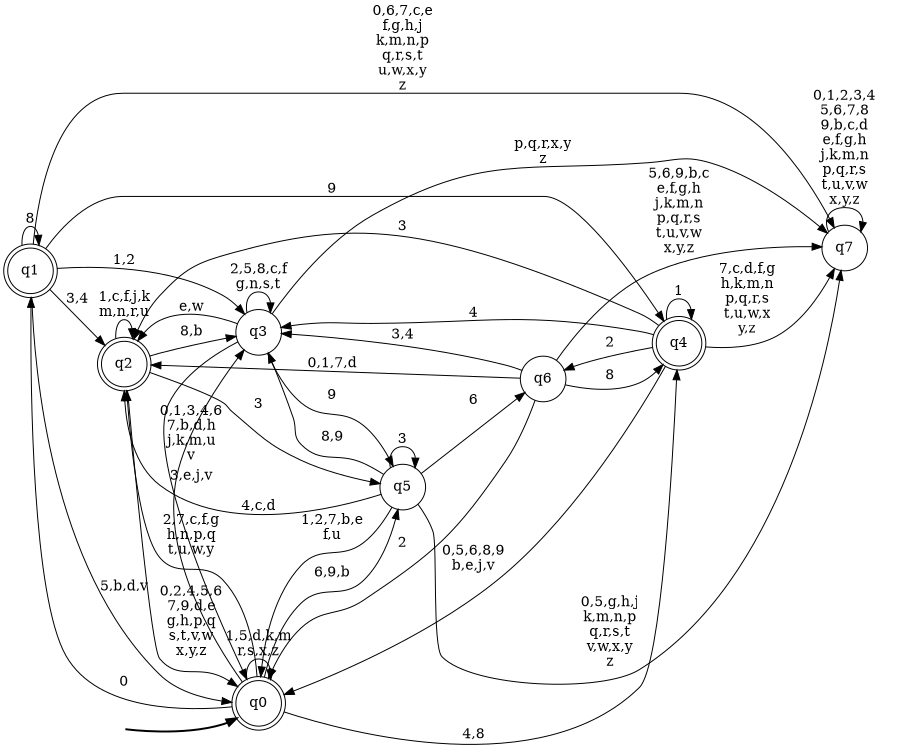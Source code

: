 digraph DFA {
__start0 [style = invis, shape = none, label = "", width = 0, height = 0];

rankdir=LR;
size="8,5";

s0 [style="rounded,filled", color="black", fillcolor="white" shape="doublecircle", label="q0"];
s1 [style="rounded,filled", color="black", fillcolor="white" shape="doublecircle", label="q1"];
s2 [style="rounded,filled", color="black", fillcolor="white" shape="doublecircle", label="q2"];
s3 [style="filled", color="black", fillcolor="white" shape="circle", label="q3"];
s4 [style="rounded,filled", color="black", fillcolor="white" shape="doublecircle", label="q4"];
s5 [style="filled", color="black", fillcolor="white" shape="circle", label="q5"];
s6 [style="filled", color="black", fillcolor="white" shape="circle", label="q6"];
s7 [style="filled", color="black", fillcolor="white" shape="circle", label="q7"];
subgraph cluster_main { 
	graph [pad=".75", ranksep="0.15", nodesep="0.15"];
	 style=invis; 
	__start0 -> s0 [penwidth=2];
}
s0 -> s0 [label="1,5,d,k,m\nr,s,x,z"];
s0 -> s1 [label="0"];
s0 -> s2 [label="2,7,c,f,g\nh,n,p,q\nt,u,w,y"];
s0 -> s3 [label="3,e,j,v"];
s0 -> s4 [label="4,8"];
s0 -> s5 [label="6,9,b"];
s1 -> s0 [label="5,b,d,v"];
s1 -> s1 [label="8"];
s1 -> s2 [label="3,4"];
s1 -> s3 [label="1,2"];
s1 -> s4 [label="9"];
s1 -> s7 [label="0,6,7,c,e\nf,g,h,j\nk,m,n,p\nq,r,s,t\nu,w,x,y\nz"];
s2 -> s0 [label="0,2,4,5,6\n7,9,d,e\ng,h,p,q\ns,t,v,w\nx,y,z"];
s2 -> s2 [label="1,c,f,j,k\nm,n,r,u"];
s2 -> s3 [label="8,b"];
s2 -> s5 [label="3"];
s3 -> s0 [label="0,1,3,4,6\n7,b,d,h\nj,k,m,u\nv"];
s3 -> s2 [label="e,w"];
s3 -> s3 [label="2,5,8,c,f\ng,n,s,t"];
s3 -> s5 [label="9"];
s3 -> s7 [label="p,q,r,x,y\nz"];
s4 -> s0 [label="0,5,6,8,9\nb,e,j,v"];
s4 -> s2 [label="3"];
s4 -> s3 [label="4"];
s4 -> s4 [label="1"];
s4 -> s6 [label="2"];
s4 -> s7 [label="7,c,d,f,g\nh,k,m,n\np,q,r,s\nt,u,w,x\ny,z"];
s5 -> s0 [label="1,2,7,b,e\nf,u"];
s5 -> s2 [label="4,c,d"];
s5 -> s3 [label="8,9"];
s5 -> s5 [label="3"];
s5 -> s6 [label="6"];
s5 -> s7 [label="0,5,g,h,j\nk,m,n,p\nq,r,s,t\nv,w,x,y\nz"];
s6 -> s0 [label="2"];
s6 -> s2 [label="0,1,7,d"];
s6 -> s3 [label="3,4"];
s6 -> s4 [label="8"];
s6 -> s7 [label="5,6,9,b,c\ne,f,g,h\nj,k,m,n\np,q,r,s\nt,u,v,w\nx,y,z"];
s7 -> s7 [label="0,1,2,3,4\n5,6,7,8\n9,b,c,d\ne,f,g,h\nj,k,m,n\np,q,r,s\nt,u,v,w\nx,y,z"];

}